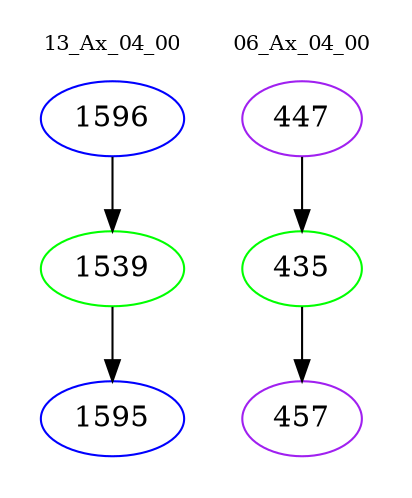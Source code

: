 digraph{
subgraph cluster_0 {
color = white
label = "13_Ax_04_00";
fontsize=10;
T0_1596 [label="1596", color="blue"]
T0_1596 -> T0_1539 [color="black"]
T0_1539 [label="1539", color="green"]
T0_1539 -> T0_1595 [color="black"]
T0_1595 [label="1595", color="blue"]
}
subgraph cluster_1 {
color = white
label = "06_Ax_04_00";
fontsize=10;
T1_447 [label="447", color="purple"]
T1_447 -> T1_435 [color="black"]
T1_435 [label="435", color="green"]
T1_435 -> T1_457 [color="black"]
T1_457 [label="457", color="purple"]
}
}
